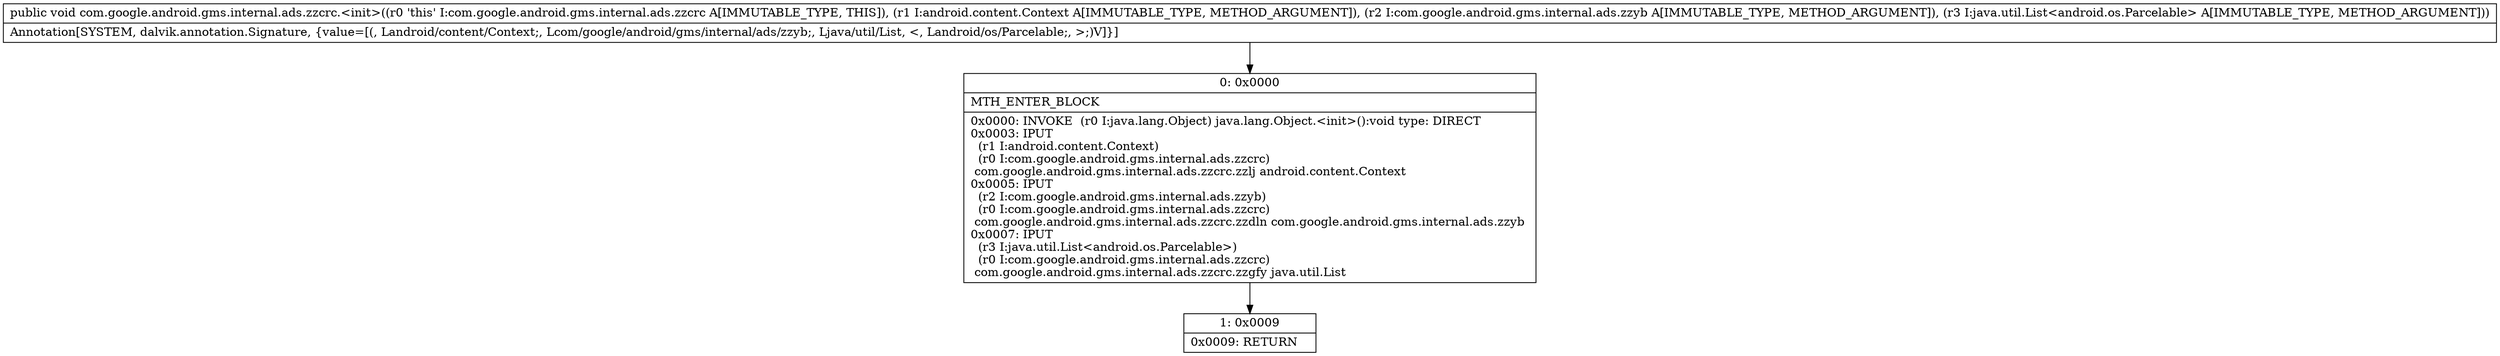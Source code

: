 digraph "CFG forcom.google.android.gms.internal.ads.zzcrc.\<init\>(Landroid\/content\/Context;Lcom\/google\/android\/gms\/internal\/ads\/zzyb;Ljava\/util\/List;)V" {
Node_0 [shape=record,label="{0\:\ 0x0000|MTH_ENTER_BLOCK\l|0x0000: INVOKE  (r0 I:java.lang.Object) java.lang.Object.\<init\>():void type: DIRECT \l0x0003: IPUT  \l  (r1 I:android.content.Context)\l  (r0 I:com.google.android.gms.internal.ads.zzcrc)\l com.google.android.gms.internal.ads.zzcrc.zzlj android.content.Context \l0x0005: IPUT  \l  (r2 I:com.google.android.gms.internal.ads.zzyb)\l  (r0 I:com.google.android.gms.internal.ads.zzcrc)\l com.google.android.gms.internal.ads.zzcrc.zzdln com.google.android.gms.internal.ads.zzyb \l0x0007: IPUT  \l  (r3 I:java.util.List\<android.os.Parcelable\>)\l  (r0 I:com.google.android.gms.internal.ads.zzcrc)\l com.google.android.gms.internal.ads.zzcrc.zzgfy java.util.List \l}"];
Node_1 [shape=record,label="{1\:\ 0x0009|0x0009: RETURN   \l}"];
MethodNode[shape=record,label="{public void com.google.android.gms.internal.ads.zzcrc.\<init\>((r0 'this' I:com.google.android.gms.internal.ads.zzcrc A[IMMUTABLE_TYPE, THIS]), (r1 I:android.content.Context A[IMMUTABLE_TYPE, METHOD_ARGUMENT]), (r2 I:com.google.android.gms.internal.ads.zzyb A[IMMUTABLE_TYPE, METHOD_ARGUMENT]), (r3 I:java.util.List\<android.os.Parcelable\> A[IMMUTABLE_TYPE, METHOD_ARGUMENT]))  | Annotation[SYSTEM, dalvik.annotation.Signature, \{value=[(, Landroid\/content\/Context;, Lcom\/google\/android\/gms\/internal\/ads\/zzyb;, Ljava\/util\/List, \<, Landroid\/os\/Parcelable;, \>;)V]\}]\l}"];
MethodNode -> Node_0;
Node_0 -> Node_1;
}

